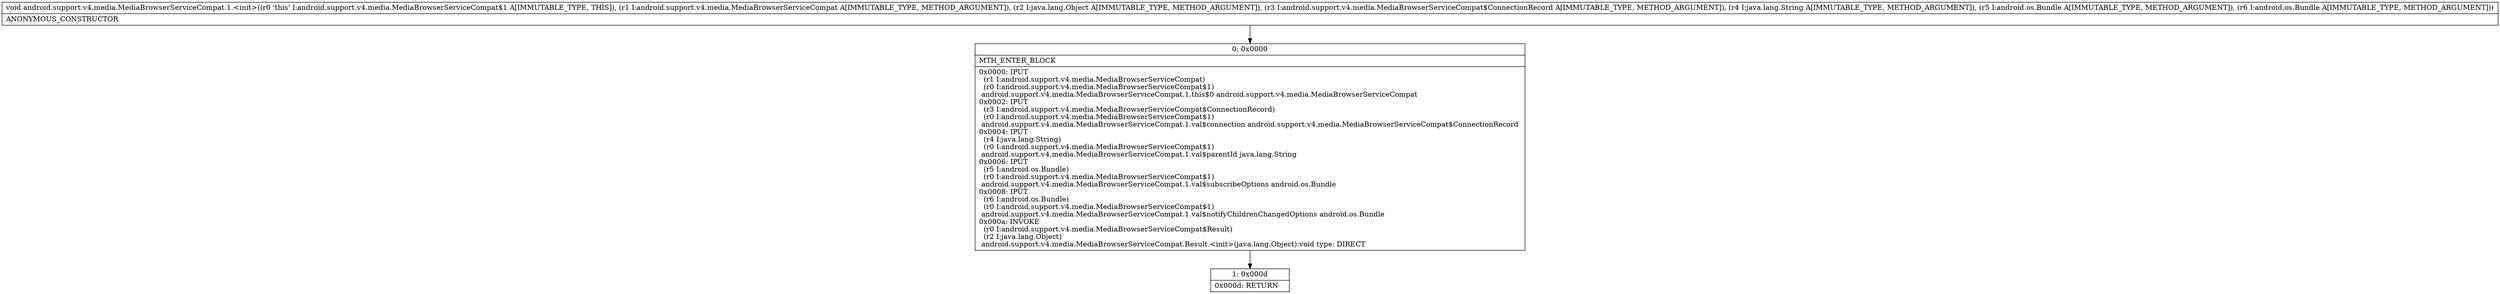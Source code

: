 digraph "CFG forandroid.support.v4.media.MediaBrowserServiceCompat.1.\<init\>(Landroid\/support\/v4\/media\/MediaBrowserServiceCompat;Ljava\/lang\/Object;Landroid\/support\/v4\/media\/MediaBrowserServiceCompat$ConnectionRecord;Ljava\/lang\/String;Landroid\/os\/Bundle;Landroid\/os\/Bundle;)V" {
Node_0 [shape=record,label="{0\:\ 0x0000|MTH_ENTER_BLOCK\l|0x0000: IPUT  \l  (r1 I:android.support.v4.media.MediaBrowserServiceCompat)\l  (r0 I:android.support.v4.media.MediaBrowserServiceCompat$1)\l android.support.v4.media.MediaBrowserServiceCompat.1.this$0 android.support.v4.media.MediaBrowserServiceCompat \l0x0002: IPUT  \l  (r3 I:android.support.v4.media.MediaBrowserServiceCompat$ConnectionRecord)\l  (r0 I:android.support.v4.media.MediaBrowserServiceCompat$1)\l android.support.v4.media.MediaBrowserServiceCompat.1.val$connection android.support.v4.media.MediaBrowserServiceCompat$ConnectionRecord \l0x0004: IPUT  \l  (r4 I:java.lang.String)\l  (r0 I:android.support.v4.media.MediaBrowserServiceCompat$1)\l android.support.v4.media.MediaBrowserServiceCompat.1.val$parentId java.lang.String \l0x0006: IPUT  \l  (r5 I:android.os.Bundle)\l  (r0 I:android.support.v4.media.MediaBrowserServiceCompat$1)\l android.support.v4.media.MediaBrowserServiceCompat.1.val$subscribeOptions android.os.Bundle \l0x0008: IPUT  \l  (r6 I:android.os.Bundle)\l  (r0 I:android.support.v4.media.MediaBrowserServiceCompat$1)\l android.support.v4.media.MediaBrowserServiceCompat.1.val$notifyChildrenChangedOptions android.os.Bundle \l0x000a: INVOKE  \l  (r0 I:android.support.v4.media.MediaBrowserServiceCompat$Result)\l  (r2 I:java.lang.Object)\l android.support.v4.media.MediaBrowserServiceCompat.Result.\<init\>(java.lang.Object):void type: DIRECT \l}"];
Node_1 [shape=record,label="{1\:\ 0x000d|0x000d: RETURN   \l}"];
MethodNode[shape=record,label="{void android.support.v4.media.MediaBrowserServiceCompat.1.\<init\>((r0 'this' I:android.support.v4.media.MediaBrowserServiceCompat$1 A[IMMUTABLE_TYPE, THIS]), (r1 I:android.support.v4.media.MediaBrowserServiceCompat A[IMMUTABLE_TYPE, METHOD_ARGUMENT]), (r2 I:java.lang.Object A[IMMUTABLE_TYPE, METHOD_ARGUMENT]), (r3 I:android.support.v4.media.MediaBrowserServiceCompat$ConnectionRecord A[IMMUTABLE_TYPE, METHOD_ARGUMENT]), (r4 I:java.lang.String A[IMMUTABLE_TYPE, METHOD_ARGUMENT]), (r5 I:android.os.Bundle A[IMMUTABLE_TYPE, METHOD_ARGUMENT]), (r6 I:android.os.Bundle A[IMMUTABLE_TYPE, METHOD_ARGUMENT]))  | ANONYMOUS_CONSTRUCTOR\l}"];
MethodNode -> Node_0;
Node_0 -> Node_1;
}

